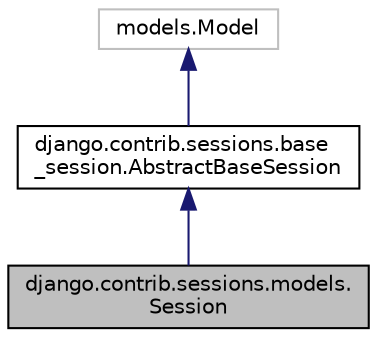digraph "django.contrib.sessions.models.Session"
{
 // LATEX_PDF_SIZE
  edge [fontname="Helvetica",fontsize="10",labelfontname="Helvetica",labelfontsize="10"];
  node [fontname="Helvetica",fontsize="10",shape=record];
  Node1 [label="django.contrib.sessions.models.\lSession",height=0.2,width=0.4,color="black", fillcolor="grey75", style="filled", fontcolor="black",tooltip=" "];
  Node2 -> Node1 [dir="back",color="midnightblue",fontsize="10",style="solid"];
  Node2 [label="django.contrib.sessions.base\l_session.AbstractBaseSession",height=0.2,width=0.4,color="black", fillcolor="white", style="filled",URL="$classdjango_1_1contrib_1_1sessions_1_1base__session_1_1_abstract_base_session.html",tooltip=" "];
  Node3 -> Node2 [dir="back",color="midnightblue",fontsize="10",style="solid"];
  Node3 [label="models.Model",height=0.2,width=0.4,color="grey75", fillcolor="white", style="filled",tooltip=" "];
}
